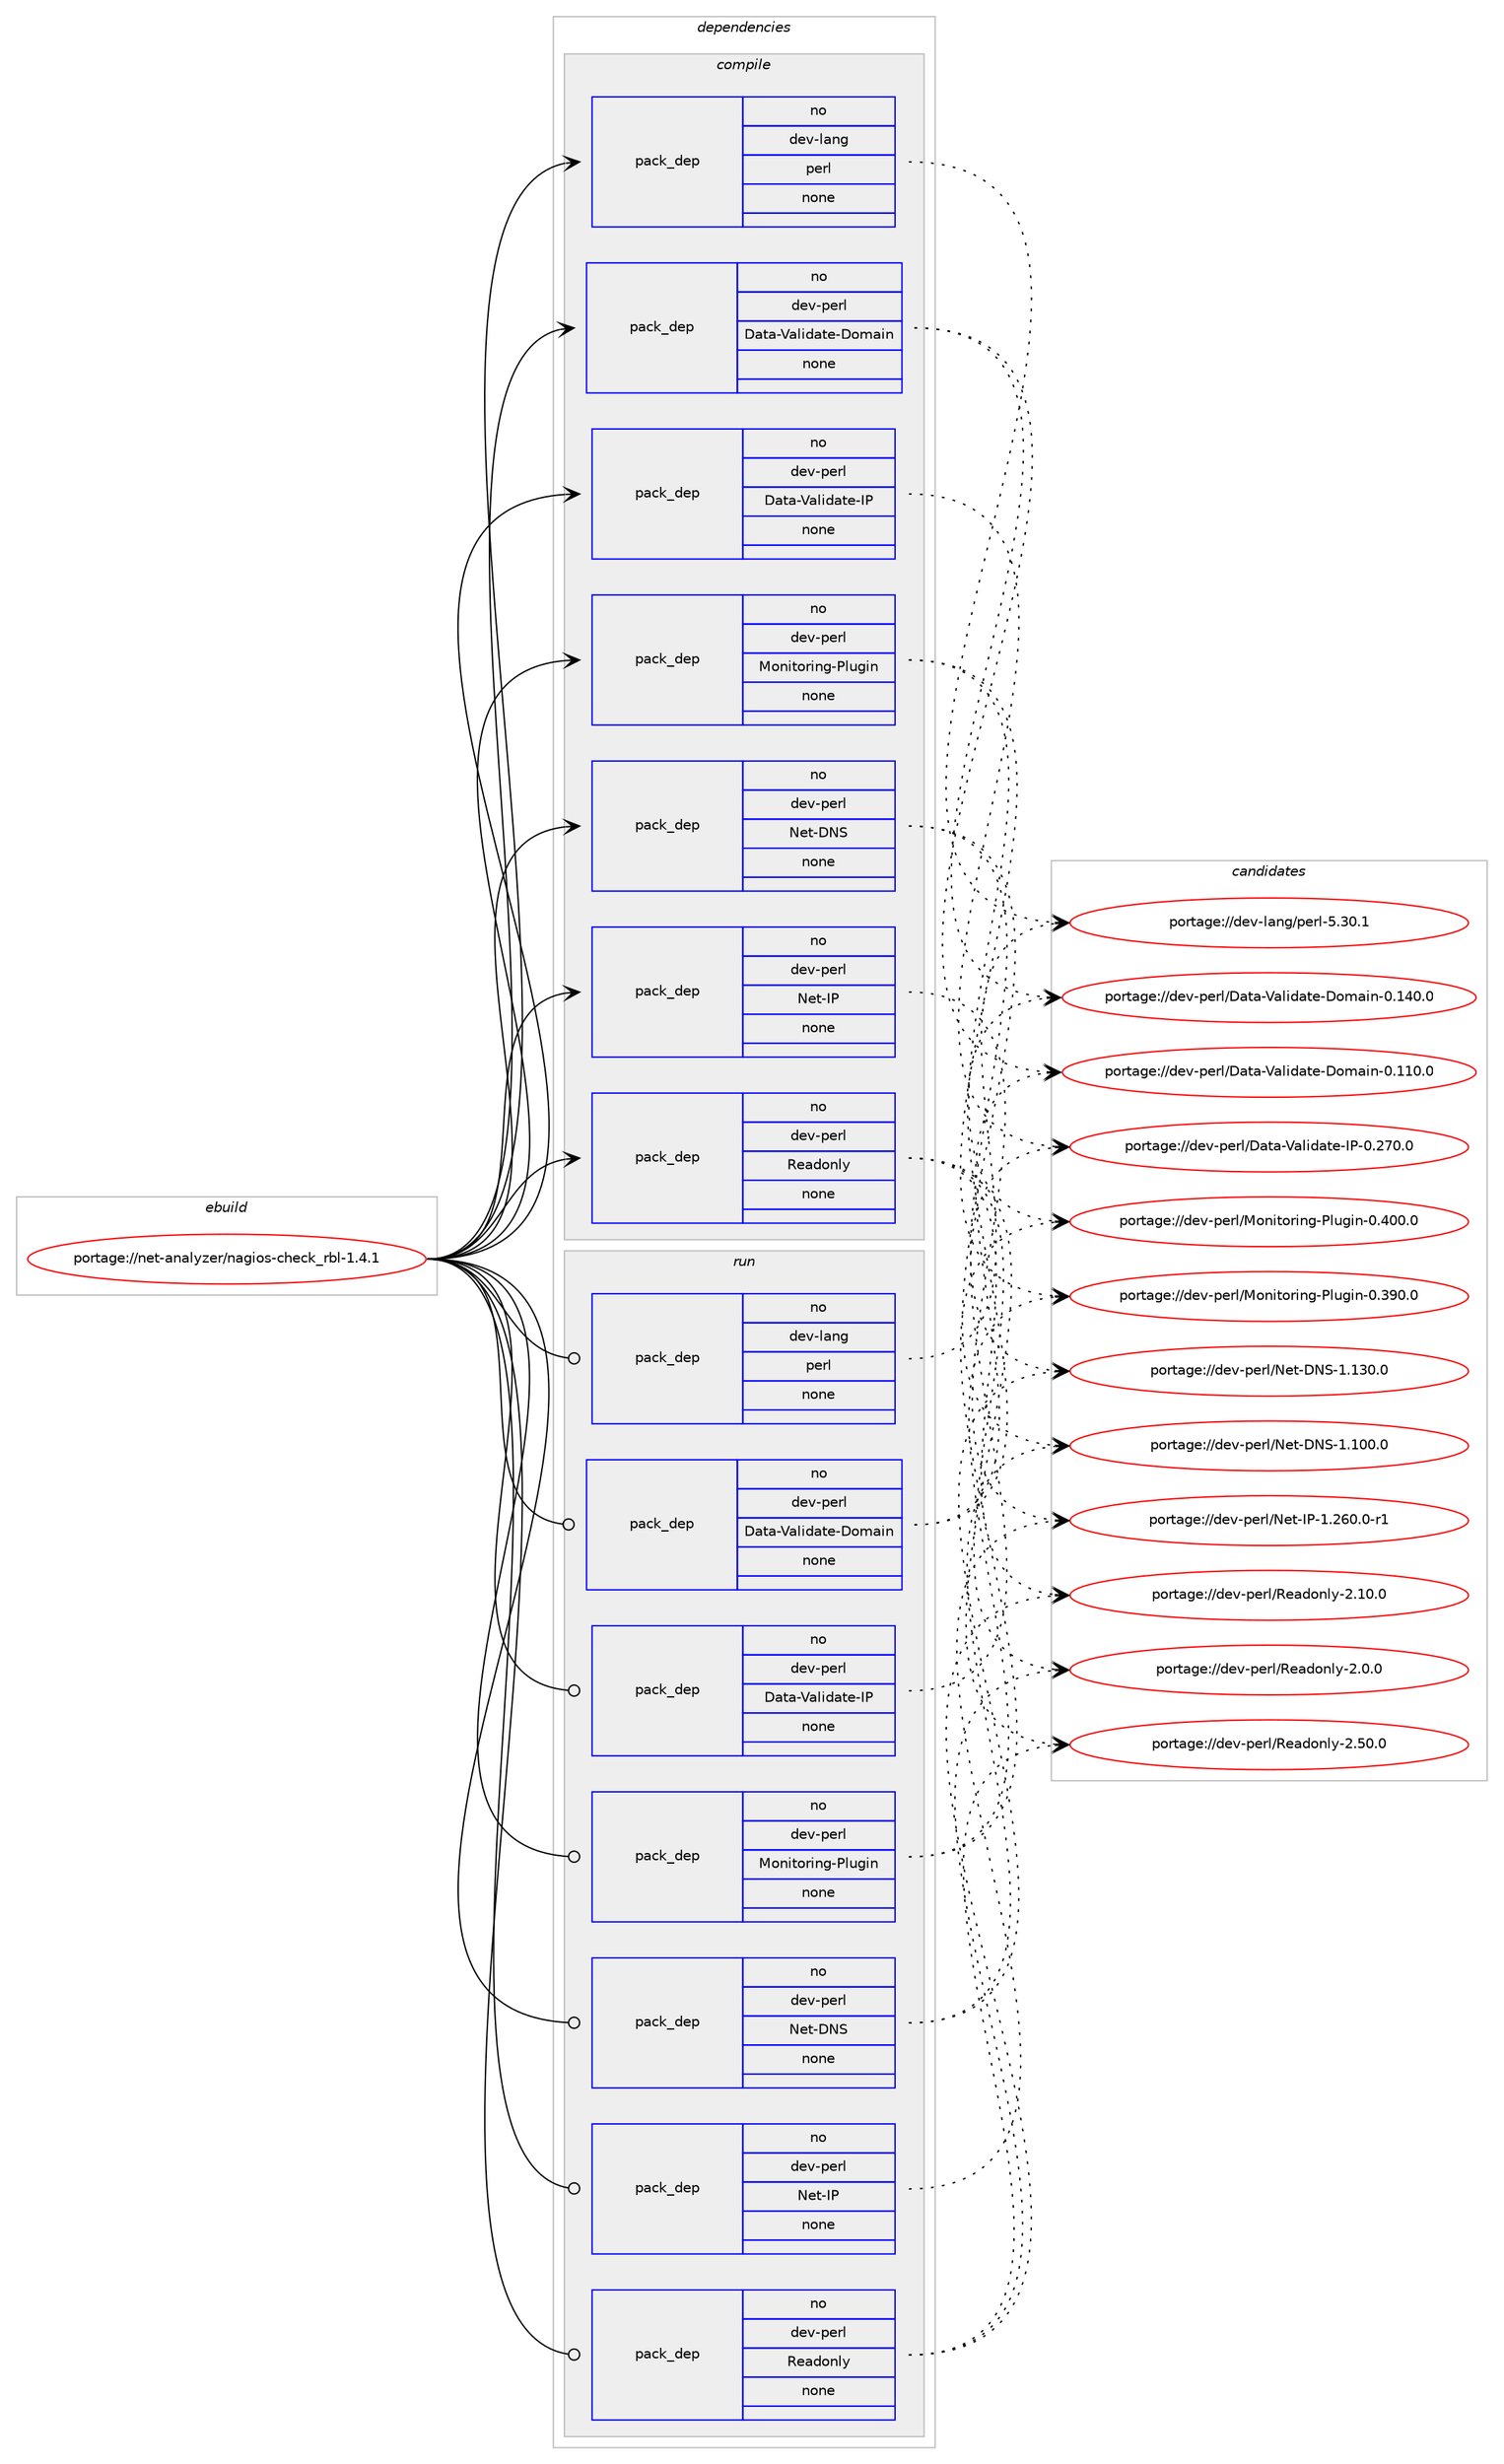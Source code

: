 digraph prolog {

# *************
# Graph options
# *************

newrank=true;
concentrate=true;
compound=true;
graph [rankdir=LR,fontname=Helvetica,fontsize=10,ranksep=1.5];#, ranksep=2.5, nodesep=0.2];
edge  [arrowhead=vee];
node  [fontname=Helvetica,fontsize=10];

# **********
# The ebuild
# **********

subgraph cluster_leftcol {
color=gray;
rank=same;
label=<<i>ebuild</i>>;
id [label="portage://net-analyzer/nagios-check_rbl-1.4.1", color=red, width=4, href="../net-analyzer/nagios-check_rbl-1.4.1.svg"];
}

# ****************
# The dependencies
# ****************

subgraph cluster_midcol {
color=gray;
label=<<i>dependencies</i>>;
subgraph cluster_compile {
fillcolor="#eeeeee";
style=filled;
label=<<i>compile</i>>;
subgraph pack69864 {
dependency91737 [label=<<TABLE BORDER="0" CELLBORDER="1" CELLSPACING="0" CELLPADDING="4" WIDTH="220"><TR><TD ROWSPAN="6" CELLPADDING="30">pack_dep</TD></TR><TR><TD WIDTH="110">no</TD></TR><TR><TD>dev-lang</TD></TR><TR><TD>perl</TD></TR><TR><TD>none</TD></TR><TR><TD></TD></TR></TABLE>>, shape=none, color=blue];
}
id:e -> dependency91737:w [weight=20,style="solid",arrowhead="vee"];
subgraph pack69865 {
dependency91738 [label=<<TABLE BORDER="0" CELLBORDER="1" CELLSPACING="0" CELLPADDING="4" WIDTH="220"><TR><TD ROWSPAN="6" CELLPADDING="30">pack_dep</TD></TR><TR><TD WIDTH="110">no</TD></TR><TR><TD>dev-perl</TD></TR><TR><TD>Data-Validate-Domain</TD></TR><TR><TD>none</TD></TR><TR><TD></TD></TR></TABLE>>, shape=none, color=blue];
}
id:e -> dependency91738:w [weight=20,style="solid",arrowhead="vee"];
subgraph pack69866 {
dependency91739 [label=<<TABLE BORDER="0" CELLBORDER="1" CELLSPACING="0" CELLPADDING="4" WIDTH="220"><TR><TD ROWSPAN="6" CELLPADDING="30">pack_dep</TD></TR><TR><TD WIDTH="110">no</TD></TR><TR><TD>dev-perl</TD></TR><TR><TD>Data-Validate-IP</TD></TR><TR><TD>none</TD></TR><TR><TD></TD></TR></TABLE>>, shape=none, color=blue];
}
id:e -> dependency91739:w [weight=20,style="solid",arrowhead="vee"];
subgraph pack69867 {
dependency91740 [label=<<TABLE BORDER="0" CELLBORDER="1" CELLSPACING="0" CELLPADDING="4" WIDTH="220"><TR><TD ROWSPAN="6" CELLPADDING="30">pack_dep</TD></TR><TR><TD WIDTH="110">no</TD></TR><TR><TD>dev-perl</TD></TR><TR><TD>Monitoring-Plugin</TD></TR><TR><TD>none</TD></TR><TR><TD></TD></TR></TABLE>>, shape=none, color=blue];
}
id:e -> dependency91740:w [weight=20,style="solid",arrowhead="vee"];
subgraph pack69868 {
dependency91741 [label=<<TABLE BORDER="0" CELLBORDER="1" CELLSPACING="0" CELLPADDING="4" WIDTH="220"><TR><TD ROWSPAN="6" CELLPADDING="30">pack_dep</TD></TR><TR><TD WIDTH="110">no</TD></TR><TR><TD>dev-perl</TD></TR><TR><TD>Net-DNS</TD></TR><TR><TD>none</TD></TR><TR><TD></TD></TR></TABLE>>, shape=none, color=blue];
}
id:e -> dependency91741:w [weight=20,style="solid",arrowhead="vee"];
subgraph pack69869 {
dependency91742 [label=<<TABLE BORDER="0" CELLBORDER="1" CELLSPACING="0" CELLPADDING="4" WIDTH="220"><TR><TD ROWSPAN="6" CELLPADDING="30">pack_dep</TD></TR><TR><TD WIDTH="110">no</TD></TR><TR><TD>dev-perl</TD></TR><TR><TD>Net-IP</TD></TR><TR><TD>none</TD></TR><TR><TD></TD></TR></TABLE>>, shape=none, color=blue];
}
id:e -> dependency91742:w [weight=20,style="solid",arrowhead="vee"];
subgraph pack69870 {
dependency91743 [label=<<TABLE BORDER="0" CELLBORDER="1" CELLSPACING="0" CELLPADDING="4" WIDTH="220"><TR><TD ROWSPAN="6" CELLPADDING="30">pack_dep</TD></TR><TR><TD WIDTH="110">no</TD></TR><TR><TD>dev-perl</TD></TR><TR><TD>Readonly</TD></TR><TR><TD>none</TD></TR><TR><TD></TD></TR></TABLE>>, shape=none, color=blue];
}
id:e -> dependency91743:w [weight=20,style="solid",arrowhead="vee"];
}
subgraph cluster_compileandrun {
fillcolor="#eeeeee";
style=filled;
label=<<i>compile and run</i>>;
}
subgraph cluster_run {
fillcolor="#eeeeee";
style=filled;
label=<<i>run</i>>;
subgraph pack69871 {
dependency91744 [label=<<TABLE BORDER="0" CELLBORDER="1" CELLSPACING="0" CELLPADDING="4" WIDTH="220"><TR><TD ROWSPAN="6" CELLPADDING="30">pack_dep</TD></TR><TR><TD WIDTH="110">no</TD></TR><TR><TD>dev-lang</TD></TR><TR><TD>perl</TD></TR><TR><TD>none</TD></TR><TR><TD></TD></TR></TABLE>>, shape=none, color=blue];
}
id:e -> dependency91744:w [weight=20,style="solid",arrowhead="odot"];
subgraph pack69872 {
dependency91745 [label=<<TABLE BORDER="0" CELLBORDER="1" CELLSPACING="0" CELLPADDING="4" WIDTH="220"><TR><TD ROWSPAN="6" CELLPADDING="30">pack_dep</TD></TR><TR><TD WIDTH="110">no</TD></TR><TR><TD>dev-perl</TD></TR><TR><TD>Data-Validate-Domain</TD></TR><TR><TD>none</TD></TR><TR><TD></TD></TR></TABLE>>, shape=none, color=blue];
}
id:e -> dependency91745:w [weight=20,style="solid",arrowhead="odot"];
subgraph pack69873 {
dependency91746 [label=<<TABLE BORDER="0" CELLBORDER="1" CELLSPACING="0" CELLPADDING="4" WIDTH="220"><TR><TD ROWSPAN="6" CELLPADDING="30">pack_dep</TD></TR><TR><TD WIDTH="110">no</TD></TR><TR><TD>dev-perl</TD></TR><TR><TD>Data-Validate-IP</TD></TR><TR><TD>none</TD></TR><TR><TD></TD></TR></TABLE>>, shape=none, color=blue];
}
id:e -> dependency91746:w [weight=20,style="solid",arrowhead="odot"];
subgraph pack69874 {
dependency91747 [label=<<TABLE BORDER="0" CELLBORDER="1" CELLSPACING="0" CELLPADDING="4" WIDTH="220"><TR><TD ROWSPAN="6" CELLPADDING="30">pack_dep</TD></TR><TR><TD WIDTH="110">no</TD></TR><TR><TD>dev-perl</TD></TR><TR><TD>Monitoring-Plugin</TD></TR><TR><TD>none</TD></TR><TR><TD></TD></TR></TABLE>>, shape=none, color=blue];
}
id:e -> dependency91747:w [weight=20,style="solid",arrowhead="odot"];
subgraph pack69875 {
dependency91748 [label=<<TABLE BORDER="0" CELLBORDER="1" CELLSPACING="0" CELLPADDING="4" WIDTH="220"><TR><TD ROWSPAN="6" CELLPADDING="30">pack_dep</TD></TR><TR><TD WIDTH="110">no</TD></TR><TR><TD>dev-perl</TD></TR><TR><TD>Net-DNS</TD></TR><TR><TD>none</TD></TR><TR><TD></TD></TR></TABLE>>, shape=none, color=blue];
}
id:e -> dependency91748:w [weight=20,style="solid",arrowhead="odot"];
subgraph pack69876 {
dependency91749 [label=<<TABLE BORDER="0" CELLBORDER="1" CELLSPACING="0" CELLPADDING="4" WIDTH="220"><TR><TD ROWSPAN="6" CELLPADDING="30">pack_dep</TD></TR><TR><TD WIDTH="110">no</TD></TR><TR><TD>dev-perl</TD></TR><TR><TD>Net-IP</TD></TR><TR><TD>none</TD></TR><TR><TD></TD></TR></TABLE>>, shape=none, color=blue];
}
id:e -> dependency91749:w [weight=20,style="solid",arrowhead="odot"];
subgraph pack69877 {
dependency91750 [label=<<TABLE BORDER="0" CELLBORDER="1" CELLSPACING="0" CELLPADDING="4" WIDTH="220"><TR><TD ROWSPAN="6" CELLPADDING="30">pack_dep</TD></TR><TR><TD WIDTH="110">no</TD></TR><TR><TD>dev-perl</TD></TR><TR><TD>Readonly</TD></TR><TR><TD>none</TD></TR><TR><TD></TD></TR></TABLE>>, shape=none, color=blue];
}
id:e -> dependency91750:w [weight=20,style="solid",arrowhead="odot"];
}
}

# **************
# The candidates
# **************

subgraph cluster_choices {
rank=same;
color=gray;
label=<<i>candidates</i>>;

subgraph choice69864 {
color=black;
nodesep=1;
choice10010111845108971101034711210111410845534651484649 [label="portage://dev-lang/perl-5.30.1", color=red, width=4,href="../dev-lang/perl-5.30.1.svg"];
dependency91737:e -> choice10010111845108971101034711210111410845534651484649:w [style=dotted,weight="100"];
}
subgraph choice69865 {
color=black;
nodesep=1;
choice1001011184511210111410847689711697458697108105100971161014568111109971051104548464952484648 [label="portage://dev-perl/Data-Validate-Domain-0.140.0", color=red, width=4,href="../dev-perl/Data-Validate-Domain-0.140.0.svg"];
choice1001011184511210111410847689711697458697108105100971161014568111109971051104548464949484648 [label="portage://dev-perl/Data-Validate-Domain-0.110.0", color=red, width=4,href="../dev-perl/Data-Validate-Domain-0.110.0.svg"];
dependency91738:e -> choice1001011184511210111410847689711697458697108105100971161014568111109971051104548464952484648:w [style=dotted,weight="100"];
dependency91738:e -> choice1001011184511210111410847689711697458697108105100971161014568111109971051104548464949484648:w [style=dotted,weight="100"];
}
subgraph choice69866 {
color=black;
nodesep=1;
choice1001011184511210111410847689711697458697108105100971161014573804548465055484648 [label="portage://dev-perl/Data-Validate-IP-0.270.0", color=red, width=4,href="../dev-perl/Data-Validate-IP-0.270.0.svg"];
dependency91739:e -> choice1001011184511210111410847689711697458697108105100971161014573804548465055484648:w [style=dotted,weight="100"];
}
subgraph choice69867 {
color=black;
nodesep=1;
choice10010111845112101114108477711111010511611111410511010345801081171031051104548465248484648 [label="portage://dev-perl/Monitoring-Plugin-0.400.0", color=red, width=4,href="../dev-perl/Monitoring-Plugin-0.400.0.svg"];
choice10010111845112101114108477711111010511611111410511010345801081171031051104548465157484648 [label="portage://dev-perl/Monitoring-Plugin-0.390.0", color=red, width=4,href="../dev-perl/Monitoring-Plugin-0.390.0.svg"];
dependency91740:e -> choice10010111845112101114108477711111010511611111410511010345801081171031051104548465248484648:w [style=dotted,weight="100"];
dependency91740:e -> choice10010111845112101114108477711111010511611111410511010345801081171031051104548465157484648:w [style=dotted,weight="100"];
}
subgraph choice69868 {
color=black;
nodesep=1;
choice100101118451121011141084778101116456878834549464951484648 [label="portage://dev-perl/Net-DNS-1.130.0", color=red, width=4,href="../dev-perl/Net-DNS-1.130.0.svg"];
choice100101118451121011141084778101116456878834549464948484648 [label="portage://dev-perl/Net-DNS-1.100.0", color=red, width=4,href="../dev-perl/Net-DNS-1.100.0.svg"];
dependency91741:e -> choice100101118451121011141084778101116456878834549464951484648:w [style=dotted,weight="100"];
dependency91741:e -> choice100101118451121011141084778101116456878834549464948484648:w [style=dotted,weight="100"];
}
subgraph choice69869 {
color=black;
nodesep=1;
choice10010111845112101114108477810111645738045494650544846484511449 [label="portage://dev-perl/Net-IP-1.260.0-r1", color=red, width=4,href="../dev-perl/Net-IP-1.260.0-r1.svg"];
dependency91742:e -> choice10010111845112101114108477810111645738045494650544846484511449:w [style=dotted,weight="100"];
}
subgraph choice69870 {
color=black;
nodesep=1;
choice1001011184511210111410847821019710011111010812145504653484648 [label="portage://dev-perl/Readonly-2.50.0", color=red, width=4,href="../dev-perl/Readonly-2.50.0.svg"];
choice1001011184511210111410847821019710011111010812145504649484648 [label="portage://dev-perl/Readonly-2.10.0", color=red, width=4,href="../dev-perl/Readonly-2.10.0.svg"];
choice10010111845112101114108478210197100111110108121455046484648 [label="portage://dev-perl/Readonly-2.0.0", color=red, width=4,href="../dev-perl/Readonly-2.0.0.svg"];
dependency91743:e -> choice1001011184511210111410847821019710011111010812145504653484648:w [style=dotted,weight="100"];
dependency91743:e -> choice1001011184511210111410847821019710011111010812145504649484648:w [style=dotted,weight="100"];
dependency91743:e -> choice10010111845112101114108478210197100111110108121455046484648:w [style=dotted,weight="100"];
}
subgraph choice69871 {
color=black;
nodesep=1;
choice10010111845108971101034711210111410845534651484649 [label="portage://dev-lang/perl-5.30.1", color=red, width=4,href="../dev-lang/perl-5.30.1.svg"];
dependency91744:e -> choice10010111845108971101034711210111410845534651484649:w [style=dotted,weight="100"];
}
subgraph choice69872 {
color=black;
nodesep=1;
choice1001011184511210111410847689711697458697108105100971161014568111109971051104548464952484648 [label="portage://dev-perl/Data-Validate-Domain-0.140.0", color=red, width=4,href="../dev-perl/Data-Validate-Domain-0.140.0.svg"];
choice1001011184511210111410847689711697458697108105100971161014568111109971051104548464949484648 [label="portage://dev-perl/Data-Validate-Domain-0.110.0", color=red, width=4,href="../dev-perl/Data-Validate-Domain-0.110.0.svg"];
dependency91745:e -> choice1001011184511210111410847689711697458697108105100971161014568111109971051104548464952484648:w [style=dotted,weight="100"];
dependency91745:e -> choice1001011184511210111410847689711697458697108105100971161014568111109971051104548464949484648:w [style=dotted,weight="100"];
}
subgraph choice69873 {
color=black;
nodesep=1;
choice1001011184511210111410847689711697458697108105100971161014573804548465055484648 [label="portage://dev-perl/Data-Validate-IP-0.270.0", color=red, width=4,href="../dev-perl/Data-Validate-IP-0.270.0.svg"];
dependency91746:e -> choice1001011184511210111410847689711697458697108105100971161014573804548465055484648:w [style=dotted,weight="100"];
}
subgraph choice69874 {
color=black;
nodesep=1;
choice10010111845112101114108477711111010511611111410511010345801081171031051104548465248484648 [label="portage://dev-perl/Monitoring-Plugin-0.400.0", color=red, width=4,href="../dev-perl/Monitoring-Plugin-0.400.0.svg"];
choice10010111845112101114108477711111010511611111410511010345801081171031051104548465157484648 [label="portage://dev-perl/Monitoring-Plugin-0.390.0", color=red, width=4,href="../dev-perl/Monitoring-Plugin-0.390.0.svg"];
dependency91747:e -> choice10010111845112101114108477711111010511611111410511010345801081171031051104548465248484648:w [style=dotted,weight="100"];
dependency91747:e -> choice10010111845112101114108477711111010511611111410511010345801081171031051104548465157484648:w [style=dotted,weight="100"];
}
subgraph choice69875 {
color=black;
nodesep=1;
choice100101118451121011141084778101116456878834549464951484648 [label="portage://dev-perl/Net-DNS-1.130.0", color=red, width=4,href="../dev-perl/Net-DNS-1.130.0.svg"];
choice100101118451121011141084778101116456878834549464948484648 [label="portage://dev-perl/Net-DNS-1.100.0", color=red, width=4,href="../dev-perl/Net-DNS-1.100.0.svg"];
dependency91748:e -> choice100101118451121011141084778101116456878834549464951484648:w [style=dotted,weight="100"];
dependency91748:e -> choice100101118451121011141084778101116456878834549464948484648:w [style=dotted,weight="100"];
}
subgraph choice69876 {
color=black;
nodesep=1;
choice10010111845112101114108477810111645738045494650544846484511449 [label="portage://dev-perl/Net-IP-1.260.0-r1", color=red, width=4,href="../dev-perl/Net-IP-1.260.0-r1.svg"];
dependency91749:e -> choice10010111845112101114108477810111645738045494650544846484511449:w [style=dotted,weight="100"];
}
subgraph choice69877 {
color=black;
nodesep=1;
choice1001011184511210111410847821019710011111010812145504653484648 [label="portage://dev-perl/Readonly-2.50.0", color=red, width=4,href="../dev-perl/Readonly-2.50.0.svg"];
choice1001011184511210111410847821019710011111010812145504649484648 [label="portage://dev-perl/Readonly-2.10.0", color=red, width=4,href="../dev-perl/Readonly-2.10.0.svg"];
choice10010111845112101114108478210197100111110108121455046484648 [label="portage://dev-perl/Readonly-2.0.0", color=red, width=4,href="../dev-perl/Readonly-2.0.0.svg"];
dependency91750:e -> choice1001011184511210111410847821019710011111010812145504653484648:w [style=dotted,weight="100"];
dependency91750:e -> choice1001011184511210111410847821019710011111010812145504649484648:w [style=dotted,weight="100"];
dependency91750:e -> choice10010111845112101114108478210197100111110108121455046484648:w [style=dotted,weight="100"];
}
}

}
